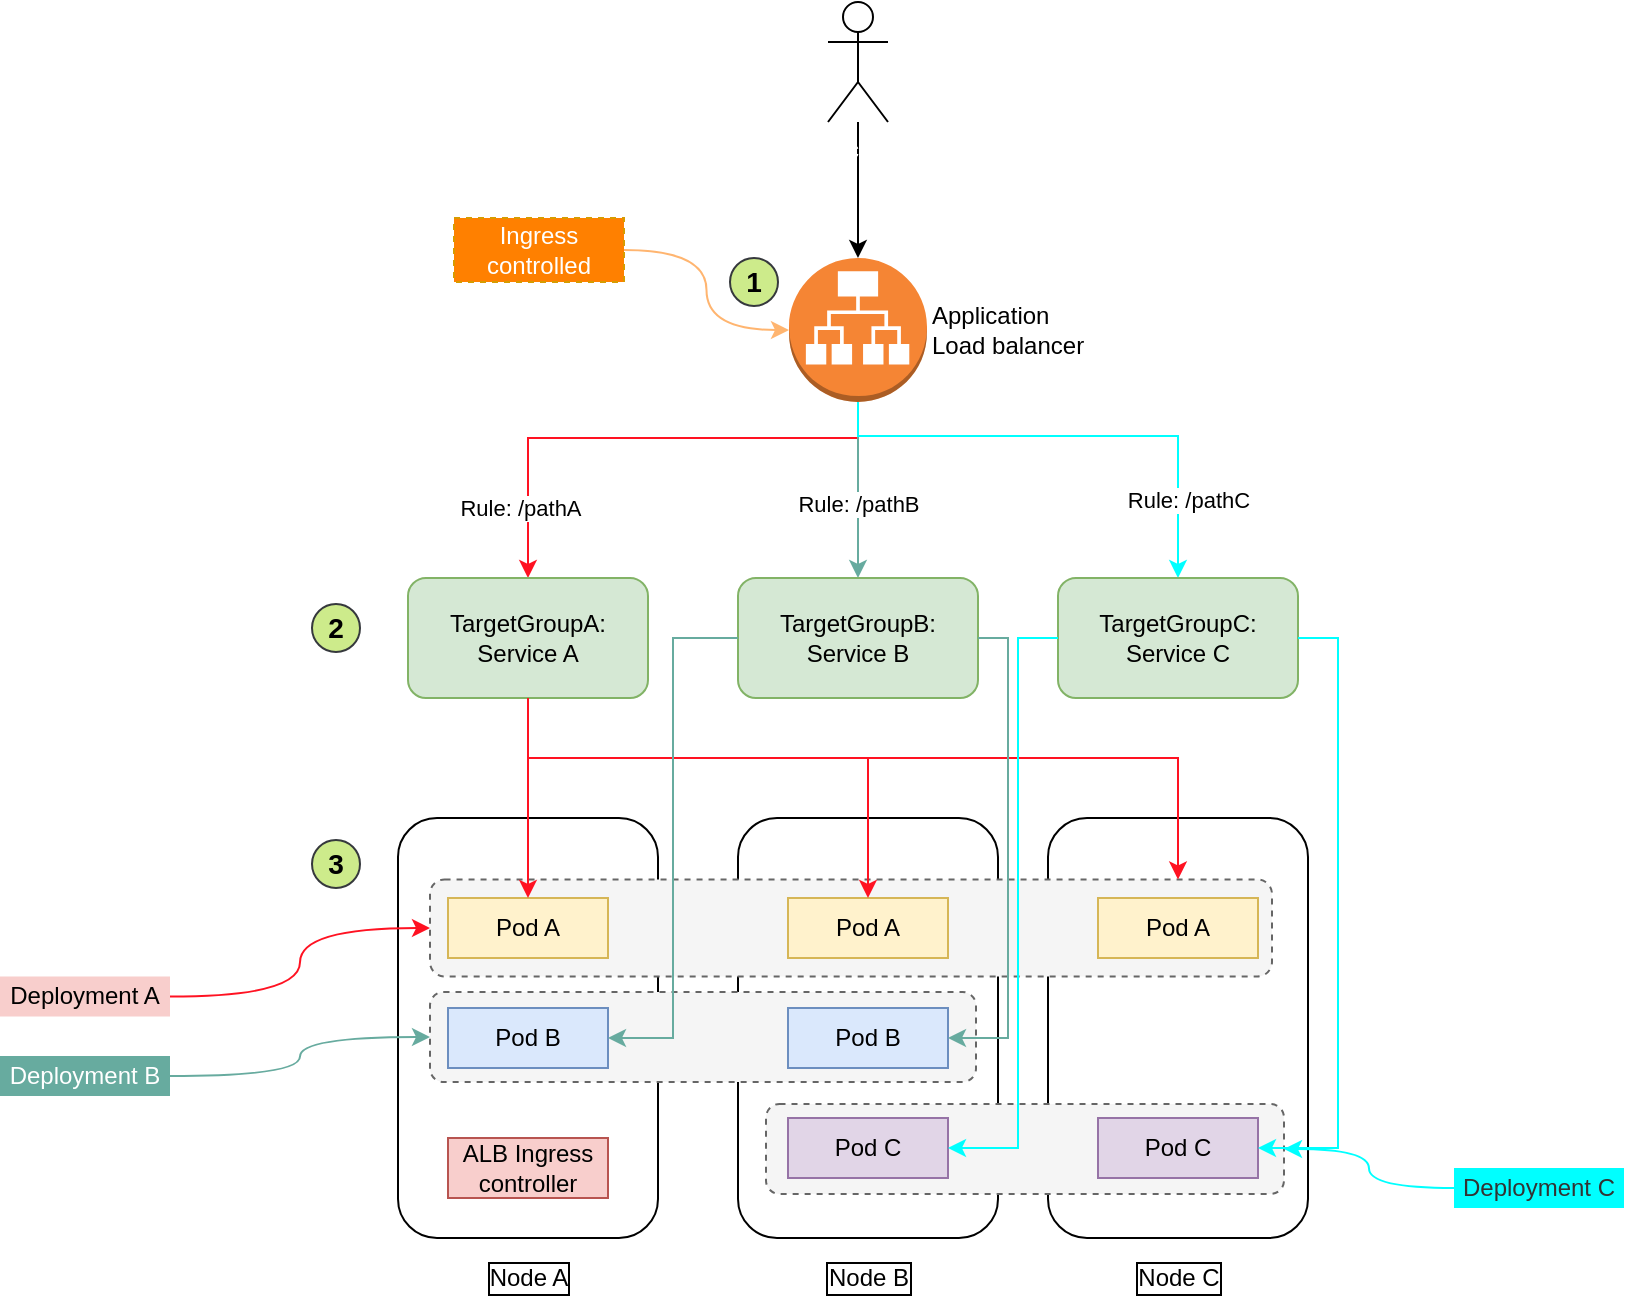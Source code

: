 <mxfile version="14.4.2" type="device" pages="3"><diagram id="_JLQmIF0zn1FD4_Eg43i" name="Highlevel"><mxGraphModel dx="1106" dy="980" grid="0" gridSize="10" guides="1" tooltips="1" connect="1" arrows="1" fold="1" page="0" pageScale="1" pageWidth="850" pageHeight="1100" math="0" shadow="0"><root><mxCell id="0"/><mxCell id="1" parent="0"/><mxCell id="okE6aK9uEaMR_tOinnAA-27" style="edgeStyle=orthogonalEdgeStyle;rounded=0;orthogonalLoop=1;jettySize=auto;html=1;entryX=0.5;entryY=0;entryDx=0;entryDy=0;strokeColor=#FF1222;" parent="1" source="okE6aK9uEaMR_tOinnAA-1" target="okE6aK9uEaMR_tOinnAA-3" edge="1"><mxGeometry relative="1" as="geometry"><Array as="points"><mxPoint x="460" y="250"/><mxPoint x="295" y="250"/></Array></mxGeometry></mxCell><mxCell id="okE6aK9uEaMR_tOinnAA-46" value="Rule: /pathA" style="edgeLabel;html=1;align=center;verticalAlign=middle;resizable=0;points=[];" parent="okE6aK9uEaMR_tOinnAA-27" vertex="1" connectable="0"><mxGeometry x="0.584" y="-2" relative="1" as="geometry"><mxPoint x="-2" y="17" as="offset"/></mxGeometry></mxCell><mxCell id="okE6aK9uEaMR_tOinnAA-28" style="edgeStyle=orthogonalEdgeStyle;rounded=0;orthogonalLoop=1;jettySize=auto;html=1;strokeColor=#67AB9F;" parent="1" source="okE6aK9uEaMR_tOinnAA-1" target="okE6aK9uEaMR_tOinnAA-4" edge="1"><mxGeometry relative="1" as="geometry"/></mxCell><mxCell id="okE6aK9uEaMR_tOinnAA-47" value="Rule: /pathB" style="edgeLabel;html=1;align=center;verticalAlign=middle;resizable=0;points=[];" parent="okE6aK9uEaMR_tOinnAA-28" vertex="1" connectable="0"><mxGeometry x="-0.182" y="2" relative="1" as="geometry"><mxPoint x="-2" y="15" as="offset"/></mxGeometry></mxCell><mxCell id="okE6aK9uEaMR_tOinnAA-29" style="edgeStyle=orthogonalEdgeStyle;rounded=0;orthogonalLoop=1;jettySize=auto;html=1;strokeColor=#00FFFF;" parent="1" source="okE6aK9uEaMR_tOinnAA-1" target="okE6aK9uEaMR_tOinnAA-5" edge="1"><mxGeometry relative="1" as="geometry"><Array as="points"><mxPoint x="460" y="249"/><mxPoint x="620" y="249"/></Array></mxGeometry></mxCell><mxCell id="okE6aK9uEaMR_tOinnAA-48" value="Rule: /pathC" style="edgeLabel;html=1;align=center;verticalAlign=middle;resizable=0;points=[];" parent="okE6aK9uEaMR_tOinnAA-29" vertex="1" connectable="0"><mxGeometry x="0.543" y="4" relative="1" as="geometry"><mxPoint x="1" y="17" as="offset"/></mxGeometry></mxCell><mxCell id="okE6aK9uEaMR_tOinnAA-1" value="Application &lt;br&gt;Load balancer" style="outlineConnect=0;dashed=0;verticalLabelPosition=middle;verticalAlign=middle;align=left;html=1;shape=mxgraph.aws3.application_load_balancer;fillColor=#F58534;gradientColor=none;labelPosition=right;" parent="1" vertex="1"><mxGeometry x="425.5" y="160" width="69" height="72" as="geometry"/></mxCell><mxCell id="okE6aK9uEaMR_tOinnAA-3" value="TargetGroupA: Service A" style="rounded=1;whiteSpace=wrap;html=1;fillColor=#d5e8d4;strokeColor=#82b366;" parent="1" vertex="1"><mxGeometry x="235" y="320" width="120" height="60" as="geometry"/></mxCell><mxCell id="okE6aK9uEaMR_tOinnAA-4" value="TargetGroupB: Service B" style="rounded=1;whiteSpace=wrap;html=1;fillColor=#d5e8d4;strokeColor=#82b366;" parent="1" vertex="1"><mxGeometry x="400" y="320" width="120" height="60" as="geometry"/></mxCell><mxCell id="okE6aK9uEaMR_tOinnAA-5" value="TargetGroupC: Service C" style="rounded=1;whiteSpace=wrap;html=1;fillColor=#d5e8d4;strokeColor=#82b366;" parent="1" vertex="1"><mxGeometry x="560" y="320" width="120" height="60" as="geometry"/></mxCell><mxCell id="okE6aK9uEaMR_tOinnAA-6" value="" style="rounded=1;whiteSpace=wrap;html=1;" parent="1" vertex="1"><mxGeometry x="230" y="440" width="130" height="210" as="geometry"/></mxCell><mxCell id="okE6aK9uEaMR_tOinnAA-9" value="ALB Ingress controller" style="rounded=0;whiteSpace=wrap;html=1;fillColor=#f8cecc;strokeColor=#b85450;" parent="1" vertex="1"><mxGeometry x="255" y="600" width="80" height="30" as="geometry"/></mxCell><mxCell id="okE6aK9uEaMR_tOinnAA-10" value="" style="rounded=1;whiteSpace=wrap;html=1;" parent="1" vertex="1"><mxGeometry x="400" y="440" width="130" height="210" as="geometry"/></mxCell><mxCell id="okE6aK9uEaMR_tOinnAA-14" value="" style="rounded=1;whiteSpace=wrap;html=1;" parent="1" vertex="1"><mxGeometry x="555" y="440" width="130" height="210" as="geometry"/></mxCell><mxCell id="okE6aK9uEaMR_tOinnAA-18" value="" style="rounded=1;whiteSpace=wrap;html=1;fillColor=#f5f5f5;strokeColor=#666666;fontColor=#333333;dashed=1;" parent="1" vertex="1"><mxGeometry x="246" y="470.75" width="421" height="48.5" as="geometry"/></mxCell><mxCell id="okE6aK9uEaMR_tOinnAA-7" value="Pod A" style="rounded=0;whiteSpace=wrap;html=1;fillColor=#fff2cc;strokeColor=#d6b656;" parent="1" vertex="1"><mxGeometry x="255" y="480" width="80" height="30" as="geometry"/></mxCell><mxCell id="okE6aK9uEaMR_tOinnAA-11" value="Pod A" style="rounded=0;whiteSpace=wrap;html=1;fillColor=#fff2cc;strokeColor=#d6b656;" parent="1" vertex="1"><mxGeometry x="425" y="480" width="80" height="30" as="geometry"/></mxCell><mxCell id="okE6aK9uEaMR_tOinnAA-15" value="Pod A" style="rounded=0;whiteSpace=wrap;html=1;fillColor=#fff2cc;strokeColor=#d6b656;" parent="1" vertex="1"><mxGeometry x="580" y="480" width="80" height="30" as="geometry"/></mxCell><mxCell id="okE6aK9uEaMR_tOinnAA-21" value="" style="rounded=1;whiteSpace=wrap;html=1;fillColor=#f5f5f5;strokeColor=#666666;fontColor=#333333;dashed=1;" parent="1" vertex="1"><mxGeometry x="246" y="527" width="273" height="45" as="geometry"/></mxCell><mxCell id="okE6aK9uEaMR_tOinnAA-8" value="Pod B" style="rounded=0;whiteSpace=wrap;html=1;fillColor=#dae8fc;strokeColor=#6c8ebf;" parent="1" vertex="1"><mxGeometry x="255" y="535" width="80" height="30" as="geometry"/></mxCell><mxCell id="okE6aK9uEaMR_tOinnAA-12" value="Pod B" style="rounded=0;whiteSpace=wrap;html=1;fillColor=#dae8fc;strokeColor=#6c8ebf;" parent="1" vertex="1"><mxGeometry x="425" y="535" width="80" height="30" as="geometry"/></mxCell><mxCell id="okE6aK9uEaMR_tOinnAA-22" value="" style="rounded=1;whiteSpace=wrap;html=1;fillColor=#f5f5f5;strokeColor=#666666;fontColor=#333333;dashed=1;" parent="1" vertex="1"><mxGeometry x="414" y="583" width="259" height="45" as="geometry"/></mxCell><mxCell id="okE6aK9uEaMR_tOinnAA-19" value="Pod C" style="rounded=0;whiteSpace=wrap;html=1;fillColor=#e1d5e7;strokeColor=#9673a6;" parent="1" vertex="1"><mxGeometry x="425" y="590" width="80" height="30" as="geometry"/></mxCell><mxCell id="okE6aK9uEaMR_tOinnAA-20" value="Pod C" style="rounded=0;whiteSpace=wrap;html=1;fillColor=#e1d5e7;strokeColor=#9673a6;" parent="1" vertex="1"><mxGeometry x="580" y="590" width="80" height="30" as="geometry"/></mxCell><mxCell id="okE6aK9uEaMR_tOinnAA-23" value="Node A" style="text;html=1;strokeColor=none;fillColor=none;align=center;verticalAlign=middle;whiteSpace=wrap;rounded=0;shadow=0;labelBorderColor=#000000;" parent="1" vertex="1"><mxGeometry x="267.5" y="660" width="55" height="20" as="geometry"/></mxCell><mxCell id="okE6aK9uEaMR_tOinnAA-25" value="Node B" style="text;html=1;strokeColor=none;fillColor=none;align=center;verticalAlign=middle;whiteSpace=wrap;rounded=0;shadow=0;labelBorderColor=#000000;" parent="1" vertex="1"><mxGeometry x="437.5" y="660" width="55" height="20" as="geometry"/></mxCell><mxCell id="okE6aK9uEaMR_tOinnAA-26" value="Node C" style="text;html=1;strokeColor=none;fillColor=none;align=center;verticalAlign=middle;whiteSpace=wrap;rounded=0;shadow=0;labelBorderColor=#000000;" parent="1" vertex="1"><mxGeometry x="592.5" y="660" width="55" height="20" as="geometry"/></mxCell><mxCell id="okE6aK9uEaMR_tOinnAA-30" style="edgeStyle=orthogonalEdgeStyle;rounded=0;orthogonalLoop=1;jettySize=auto;html=1;strokeColor=#FF1222;" parent="1" source="okE6aK9uEaMR_tOinnAA-3" target="okE6aK9uEaMR_tOinnAA-7" edge="1"><mxGeometry relative="1" as="geometry"/></mxCell><mxCell id="okE6aK9uEaMR_tOinnAA-31" style="edgeStyle=orthogonalEdgeStyle;rounded=0;orthogonalLoop=1;jettySize=auto;html=1;strokeColor=#FF1222;" parent="1" source="okE6aK9uEaMR_tOinnAA-3" target="okE6aK9uEaMR_tOinnAA-11" edge="1"><mxGeometry relative="1" as="geometry"><Array as="points"><mxPoint x="295" y="410"/><mxPoint x="465" y="410"/></Array></mxGeometry></mxCell><mxCell id="okE6aK9uEaMR_tOinnAA-32" style="edgeStyle=orthogonalEdgeStyle;rounded=0;orthogonalLoop=1;jettySize=auto;html=1;strokeColor=#FF1222;" parent="1" source="okE6aK9uEaMR_tOinnAA-3" target="okE6aK9uEaMR_tOinnAA-18" edge="1"><mxGeometry relative="1" as="geometry"><Array as="points"><mxPoint x="295" y="410"/><mxPoint x="620" y="410"/></Array></mxGeometry></mxCell><mxCell id="okE6aK9uEaMR_tOinnAA-34" style="edgeStyle=orthogonalEdgeStyle;rounded=0;orthogonalLoop=1;jettySize=auto;html=1;entryX=1;entryY=0.5;entryDx=0;entryDy=0;strokeColor=#67AB9F;" parent="1" source="okE6aK9uEaMR_tOinnAA-4" target="okE6aK9uEaMR_tOinnAA-8" edge="1"><mxGeometry relative="1" as="geometry"/></mxCell><mxCell id="okE6aK9uEaMR_tOinnAA-35" style="edgeStyle=orthogonalEdgeStyle;rounded=0;orthogonalLoop=1;jettySize=auto;html=1;strokeColor=#67AB9F;" parent="1" source="okE6aK9uEaMR_tOinnAA-4" edge="1"><mxGeometry relative="1" as="geometry"><mxPoint x="505" y="550" as="targetPoint"/><Array as="points"><mxPoint x="535" y="350"/><mxPoint x="535" y="550"/></Array></mxGeometry></mxCell><mxCell id="okE6aK9uEaMR_tOinnAA-36" style="edgeStyle=orthogonalEdgeStyle;rounded=0;orthogonalLoop=1;jettySize=auto;html=1;entryX=1;entryY=0.5;entryDx=0;entryDy=0;strokeColor=#00FFFF;" parent="1" source="okE6aK9uEaMR_tOinnAA-5" target="okE6aK9uEaMR_tOinnAA-19" edge="1"><mxGeometry relative="1" as="geometry"><Array as="points"><mxPoint x="540" y="350"/><mxPoint x="540" y="605"/></Array></mxGeometry></mxCell><mxCell id="okE6aK9uEaMR_tOinnAA-37" style="edgeStyle=orthogonalEdgeStyle;rounded=0;orthogonalLoop=1;jettySize=auto;html=1;strokeColor=#00FFFF;" parent="1" source="okE6aK9uEaMR_tOinnAA-5" edge="1"><mxGeometry relative="1" as="geometry"><mxPoint x="660" y="605" as="targetPoint"/><Array as="points"><mxPoint x="700" y="350"/><mxPoint x="700" y="605"/><mxPoint x="660" y="605"/></Array></mxGeometry></mxCell><mxCell id="okE6aK9uEaMR_tOinnAA-41" style="edgeStyle=orthogonalEdgeStyle;curved=1;orthogonalLoop=1;jettySize=auto;html=1;strokeColor=#FF1222;" parent="1" source="okE6aK9uEaMR_tOinnAA-38" target="okE6aK9uEaMR_tOinnAA-18" edge="1"><mxGeometry relative="1" as="geometry"/></mxCell><mxCell id="okE6aK9uEaMR_tOinnAA-38" value="Deployment A" style="text;html=1;fillColor=#f8cecc;align=center;verticalAlign=middle;whiteSpace=wrap;rounded=0;shadow=0;dashed=1;" parent="1" vertex="1"><mxGeometry x="31" y="519.25" width="85" height="20" as="geometry"/></mxCell><mxCell id="okE6aK9uEaMR_tOinnAA-43" style="edgeStyle=orthogonalEdgeStyle;curved=1;orthogonalLoop=1;jettySize=auto;html=1;strokeColor=#67AB9F;" parent="1" source="okE6aK9uEaMR_tOinnAA-42" target="okE6aK9uEaMR_tOinnAA-21" edge="1"><mxGeometry relative="1" as="geometry"/></mxCell><mxCell id="okE6aK9uEaMR_tOinnAA-42" value="Deployment B" style="text;html=1;align=center;verticalAlign=middle;whiteSpace=wrap;rounded=0;shadow=0;dashed=1;fillColor=#67AB9F;fontColor=#FFFFFF;" parent="1" vertex="1"><mxGeometry x="31" y="559" width="85" height="20" as="geometry"/></mxCell><mxCell id="okE6aK9uEaMR_tOinnAA-45" style="edgeStyle=orthogonalEdgeStyle;curved=1;orthogonalLoop=1;jettySize=auto;html=1;strokeColor=#00FFFF;" parent="1" source="okE6aK9uEaMR_tOinnAA-44" target="okE6aK9uEaMR_tOinnAA-22" edge="1"><mxGeometry relative="1" as="geometry"/></mxCell><mxCell id="okE6aK9uEaMR_tOinnAA-44" value="Deployment C" style="text;html=1;align=center;verticalAlign=middle;whiteSpace=wrap;rounded=0;shadow=0;dashed=1;fontColor=#333333;fillColor=#00FFFF;" parent="1" vertex="1"><mxGeometry x="758" y="615" width="85" height="20" as="geometry"/></mxCell><mxCell id="FXZuhW6RB357fawbf_2b-2" style="edgeStyle=orthogonalEdgeStyle;orthogonalLoop=1;jettySize=auto;html=1;curved=1;strokeColor=#FFB570;" edge="1" parent="1" source="FXZuhW6RB357fawbf_2b-1" target="okE6aK9uEaMR_tOinnAA-1"><mxGeometry relative="1" as="geometry"/></mxCell><mxCell id="FXZuhW6RB357fawbf_2b-1" value="Ingress controlled" style="text;html=1;align=center;verticalAlign=middle;whiteSpace=wrap;rounded=0;shadow=0;dashed=1;strokeColor=#d79b00;fontColor=#FFFFFF;fillColor=#FF8000;" vertex="1" parent="1"><mxGeometry x="258" y="140" width="85" height="32" as="geometry"/></mxCell><mxCell id="FXZuhW6RB357fawbf_2b-4" style="edgeStyle=orthogonalEdgeStyle;orthogonalLoop=1;jettySize=auto;html=1;fontColor=#FFFFFF;rounded=0;" edge="1" parent="1" source="FXZuhW6RB357fawbf_2b-3" target="okE6aK9uEaMR_tOinnAA-1"><mxGeometry relative="1" as="geometry"/></mxCell><mxCell id="FXZuhW6RB357fawbf_2b-3" value="Actor" style="shape=umlActor;verticalLabelPosition=bottom;verticalAlign=top;html=1;outlineConnect=0;fontColor=#FFFFFF;fillColor=none;" vertex="1" parent="1"><mxGeometry x="445" y="32" width="30" height="60" as="geometry"/></mxCell><mxCell id="FXZuhW6RB357fawbf_2b-5" value="&lt;font style=&quot;font-size: 14px;&quot;&gt;1&lt;/font&gt;" style="ellipse;whiteSpace=wrap;html=1;aspect=fixed;fillColor=#cdeb8b;strokeColor=#36393d;fontStyle=1;fontSize=14;" vertex="1" parent="1"><mxGeometry x="396" y="160" width="24" height="24" as="geometry"/></mxCell><mxCell id="FXZuhW6RB357fawbf_2b-7" value="&lt;font style=&quot;font-size: 14px&quot;&gt;2&lt;/font&gt;" style="ellipse;whiteSpace=wrap;html=1;aspect=fixed;fillColor=#cdeb8b;strokeColor=#36393d;fontStyle=1;fontSize=14;" vertex="1" parent="1"><mxGeometry x="187" y="333" width="24" height="24" as="geometry"/></mxCell><mxCell id="FXZuhW6RB357fawbf_2b-8" value="&lt;font style=&quot;font-size: 14px&quot;&gt;3&lt;/font&gt;" style="ellipse;whiteSpace=wrap;html=1;aspect=fixed;fillColor=#cdeb8b;strokeColor=#36393d;fontStyle=1;fontSize=14;" vertex="1" parent="1"><mxGeometry x="187" y="451" width="24" height="24" as="geometry"/></mxCell></root></mxGraphModel></diagram><diagram id="z3f-tclcwQoq4_mvVnuk" name="Concepts"><mxGraphModel dx="1106" dy="980" grid="0" gridSize="10" guides="1" tooltips="1" connect="1" arrows="1" fold="1" page="0" pageScale="1" pageWidth="850" pageHeight="1100" math="0" shadow="0"><root><mxCell id="UW2aYjJWCfPAFGy6Oqd3-0"/><mxCell id="UW2aYjJWCfPAFGy6Oqd3-1" parent="UW2aYjJWCfPAFGy6Oqd3-0"/><mxCell id="UW2aYjJWCfPAFGy6Oqd3-8" style="edgeStyle=orthogonalEdgeStyle;orthogonalLoop=1;jettySize=auto;html=1;entryX=0.425;entryY=0.017;entryDx=0;entryDy=0;entryPerimeter=0;fontColor=#000000;rounded=0;" parent="UW2aYjJWCfPAFGy6Oqd3-1" source="UW2aYjJWCfPAFGy6Oqd3-2" target="UW2aYjJWCfPAFGy6Oqd3-3" edge="1"><mxGeometry relative="1" as="geometry"><Array as="points"><mxPoint x="487" y="304"/><mxPoint x="312" y="304"/></Array></mxGeometry></mxCell><mxCell id="UW2aYjJWCfPAFGy6Oqd3-9" style="edgeStyle=orthogonalEdgeStyle;rounded=0;orthogonalLoop=1;jettySize=auto;html=1;strokeColor=#000000;fontColor=#000000;" parent="UW2aYjJWCfPAFGy6Oqd3-1" source="UW2aYjJWCfPAFGy6Oqd3-2" target="UW2aYjJWCfPAFGy6Oqd3-4" edge="1"><mxGeometry relative="1" as="geometry"/></mxCell><mxCell id="UW2aYjJWCfPAFGy6Oqd3-10" style="edgeStyle=orthogonalEdgeStyle;rounded=0;orthogonalLoop=1;jettySize=auto;html=1;strokeColor=#000000;fontColor=#000000;" parent="UW2aYjJWCfPAFGy6Oqd3-1" source="UW2aYjJWCfPAFGy6Oqd3-2" target="UW2aYjJWCfPAFGy6Oqd3-5" edge="1"><mxGeometry relative="1" as="geometry"><Array as="points"><mxPoint x="487" y="303"/><mxPoint x="661" y="303"/></Array></mxGeometry></mxCell><mxCell id="UW2aYjJWCfPAFGy6Oqd3-2" value="ALB Ingress" style="rounded=0;whiteSpace=wrap;html=1;shadow=0;strokeColor=#666666;fillColor=#f5f5f5;fontColor=#333333;" parent="UW2aYjJWCfPAFGy6Oqd3-1" vertex="1"><mxGeometry x="427" y="225" width="120" height="60" as="geometry"/></mxCell><mxCell id="UW2aYjJWCfPAFGy6Oqd3-3" value="Ingress Controller" style="rounded=0;whiteSpace=wrap;html=1;shadow=0;strokeColor=#d6b656;fillColor=#fff2cc;" parent="UW2aYjJWCfPAFGy6Oqd3-1" vertex="1"><mxGeometry x="261" y="341" width="120" height="60" as="geometry"/></mxCell><mxCell id="UW2aYjJWCfPAFGy6Oqd3-4" value="Ingress resource" style="rounded=0;whiteSpace=wrap;html=1;shadow=0;strokeColor=#b85450;fillColor=#f8cecc;" parent="UW2aYjJWCfPAFGy6Oqd3-1" vertex="1"><mxGeometry x="427" y="341" width="120" height="60" as="geometry"/></mxCell><mxCell id="UW2aYjJWCfPAFGy6Oqd3-11" style="edgeStyle=orthogonalEdgeStyle;rounded=0;orthogonalLoop=1;jettySize=auto;html=1;strokeColor=#000000;fontColor=#000000;" parent="UW2aYjJWCfPAFGy6Oqd3-1" source="UW2aYjJWCfPAFGy6Oqd3-5" target="UW2aYjJWCfPAFGy6Oqd3-6" edge="1"><mxGeometry relative="1" as="geometry"/></mxCell><mxCell id="UW2aYjJWCfPAFGy6Oqd3-5" value="Ingress rules" style="rounded=0;whiteSpace=wrap;html=1;shadow=0;strokeColor=#6c8ebf;fillColor=#dae8fc;" parent="UW2aYjJWCfPAFGy6Oqd3-1" vertex="1"><mxGeometry x="601" y="341" width="120" height="60" as="geometry"/></mxCell><mxCell id="UW2aYjJWCfPAFGy6Oqd3-6" value="Default backend" style="rounded=0;whiteSpace=wrap;html=1;shadow=0;strokeColor=#6c8ebf;fillColor=#dae8fc;" parent="UW2aYjJWCfPAFGy6Oqd3-1" vertex="1"><mxGeometry x="601" y="454" width="120" height="60" as="geometry"/></mxCell></root></mxGraphModel></diagram><diagram id="c15bPGmSx5PtlttEyfNj" name="Petclinic-Arc"><mxGraphModel dx="885" dy="784" grid="0" gridSize="10" guides="1" tooltips="1" connect="1" arrows="1" fold="1" page="0" pageScale="1" pageWidth="850" pageHeight="1100" math="0" shadow="0"><root><mxCell id="o6WsQs2uEznGJNlRMoit-0"/><mxCell id="o6WsQs2uEznGJNlRMoit-1" parent="o6WsQs2uEznGJNlRMoit-0"/><mxCell id="mxxEX2fClkftiTNnKexy-78" value="AWS Cloud" style="points=[[0,0],[0.25,0],[0.5,0],[0.75,0],[1,0],[1,0.25],[1,0.5],[1,0.75],[1,1],[0.75,1],[0.5,1],[0.25,1],[0,1],[0,0.75],[0,0.5],[0,0.25]];outlineConnect=0;gradientColor=none;html=1;whiteSpace=wrap;fontSize=12;fontStyle=0;shape=mxgraph.aws4.group;grIcon=mxgraph.aws4.group_aws_cloud_alt;strokeColor=#232F3E;fillColor=none;verticalAlign=top;align=left;spacingLeft=30;fontColor=#232F3E;dashed=0;" vertex="1" parent="o6WsQs2uEznGJNlRMoit-1"><mxGeometry x="159" y="95" width="733" height="639" as="geometry"/></mxCell><mxCell id="mxxEX2fClkftiTNnKexy-79" value="" style="fillColor=#f9f7ed;strokeColor=#36393d;dashed=1;verticalAlign=top;fontStyle=0;" vertex="1" parent="o6WsQs2uEznGJNlRMoit-1"><mxGeometry x="178" y="422" width="684" height="303" as="geometry"/></mxCell><mxCell id="mxxEX2fClkftiTNnKexy-63" value="" style="rounded=1;whiteSpace=wrap;html=1;" vertex="1" parent="o6WsQs2uEznGJNlRMoit-1"><mxGeometry x="746" y="452" width="95" height="154" as="geometry"/></mxCell><mxCell id="mxxEX2fClkftiTNnKexy-0" style="edgeStyle=orthogonalEdgeStyle;rounded=0;orthogonalLoop=1;jettySize=auto;html=1;entryX=0.5;entryY=0;entryDx=0;entryDy=0;strokeColor=#FF1222;" edge="1" parent="o6WsQs2uEznGJNlRMoit-1" source="mxxEX2fClkftiTNnKexy-6" target="mxxEX2fClkftiTNnKexy-7"><mxGeometry relative="1" as="geometry"><Array as="points"><mxPoint x="531" y="250"/><mxPoint x="295" y="250"/></Array></mxGeometry></mxCell><mxCell id="mxxEX2fClkftiTNnKexy-1" value="Rule: /owners" style="edgeLabel;html=1;align=center;verticalAlign=middle;resizable=0;points=[];" vertex="1" connectable="0" parent="mxxEX2fClkftiTNnKexy-0"><mxGeometry x="0.584" y="-2" relative="1" as="geometry"><mxPoint x="-1" y="37.52" as="offset"/></mxGeometry></mxCell><mxCell id="mxxEX2fClkftiTNnKexy-2" style="edgeStyle=orthogonalEdgeStyle;rounded=0;orthogonalLoop=1;jettySize=auto;html=1;strokeColor=#67AB9F;" edge="1" parent="o6WsQs2uEznGJNlRMoit-1" source="mxxEX2fClkftiTNnKexy-6" target="mxxEX2fClkftiTNnKexy-8"><mxGeometry relative="1" as="geometry"><Array as="points"><mxPoint x="531" y="250"/><mxPoint x="460" y="250"/></Array></mxGeometry></mxCell><mxCell id="mxxEX2fClkftiTNnKexy-3" value="Rule: /vets" style="edgeLabel;html=1;align=center;verticalAlign=middle;resizable=0;points=[];" vertex="1" connectable="0" parent="mxxEX2fClkftiTNnKexy-2"><mxGeometry x="-0.182" y="2" relative="1" as="geometry"><mxPoint x="-28.72" y="35" as="offset"/></mxGeometry></mxCell><mxCell id="mxxEX2fClkftiTNnKexy-4" style="edgeStyle=orthogonalEdgeStyle;rounded=0;orthogonalLoop=1;jettySize=auto;html=1;strokeColor=#00FFFF;" edge="1" parent="o6WsQs2uEznGJNlRMoit-1" source="mxxEX2fClkftiTNnKexy-6" target="mxxEX2fClkftiTNnKexy-9"><mxGeometry relative="1" as="geometry"><Array as="points"><mxPoint x="531" y="249"/><mxPoint x="620" y="249"/></Array></mxGeometry></mxCell><mxCell id="mxxEX2fClkftiTNnKexy-5" value="Rule: /visits" style="edgeLabel;html=1;align=center;verticalAlign=middle;resizable=0;points=[];" vertex="1" connectable="0" parent="mxxEX2fClkftiTNnKexy-4"><mxGeometry x="0.543" y="4" relative="1" as="geometry"><mxPoint x="-1.04" y="10.72" as="offset"/></mxGeometry></mxCell><mxCell id="mxxEX2fClkftiTNnKexy-69" style="edgeStyle=orthogonalEdgeStyle;rounded=0;orthogonalLoop=1;jettySize=auto;html=1;entryX=0.5;entryY=0;entryDx=0;entryDy=0;strokeColor=#000000;fontSize=11;fontColor=#FFFFFF;" edge="1" parent="o6WsQs2uEznGJNlRMoit-1" source="mxxEX2fClkftiTNnKexy-6" target="mxxEX2fClkftiTNnKexy-62"><mxGeometry relative="1" as="geometry"><Array as="points"><mxPoint x="531" y="250"/><mxPoint x="788" y="250"/></Array></mxGeometry></mxCell><mxCell id="mxxEX2fClkftiTNnKexy-70" value="&lt;span style=&quot;color: rgb(0 , 0 , 0)&quot;&gt;Rule: /*&lt;/span&gt;" style="edgeLabel;html=1;align=center;verticalAlign=middle;resizable=0;points=[];fontSize=11;fontColor=#FFFFFF;" vertex="1" connectable="0" parent="mxxEX2fClkftiTNnKexy-69"><mxGeometry x="0.809" y="-1" relative="1" as="geometry"><mxPoint x="0.98" y="5.12" as="offset"/></mxGeometry></mxCell><mxCell id="mxxEX2fClkftiTNnKexy-6" value="Application &lt;br&gt;Load balancer" style="outlineConnect=0;dashed=0;verticalLabelPosition=middle;verticalAlign=middle;align=left;html=1;shape=mxgraph.aws3.application_load_balancer;fillColor=#F58534;gradientColor=none;labelPosition=right;" vertex="1" parent="o6WsQs2uEznGJNlRMoit-1"><mxGeometry x="496" y="160" width="69" height="72" as="geometry"/></mxCell><mxCell id="mxxEX2fClkftiTNnKexy-7" value="TargetGroupA:&lt;br&gt;petclinic-customer-service" style="rounded=1;whiteSpace=wrap;html=1;fillColor=#d5e8d4;strokeColor=#82b366;" vertex="1" parent="o6WsQs2uEznGJNlRMoit-1"><mxGeometry x="235" y="320" width="120" height="60" as="geometry"/></mxCell><mxCell id="mxxEX2fClkftiTNnKexy-8" value="TargetGroupB:&lt;br&gt;petclinic-vets-service" style="rounded=1;whiteSpace=wrap;html=1;fillColor=#d5e8d4;strokeColor=#82b366;" vertex="1" parent="o6WsQs2uEznGJNlRMoit-1"><mxGeometry x="400" y="320" width="120" height="60" as="geometry"/></mxCell><mxCell id="mxxEX2fClkftiTNnKexy-9" value="TargetGroupC:&lt;br&gt;petclinic-visits-service" style="rounded=1;whiteSpace=wrap;html=1;fillColor=#d5e8d4;strokeColor=#82b366;" vertex="1" parent="o6WsQs2uEznGJNlRMoit-1"><mxGeometry x="560" y="320" width="120" height="60" as="geometry"/></mxCell><mxCell id="mxxEX2fClkftiTNnKexy-10" value="" style="rounded=1;whiteSpace=wrap;html=1;" vertex="1" parent="o6WsQs2uEznGJNlRMoit-1"><mxGeometry x="247" y="440" width="100" height="175" as="geometry"/></mxCell><mxCell id="mxxEX2fClkftiTNnKexy-11" value="ALB Ingress controller" style="rounded=0;whiteSpace=wrap;html=1;fillColor=#f8cecc;strokeColor=#b85450;" vertex="1" parent="o6WsQs2uEznGJNlRMoit-1"><mxGeometry x="753.5" y="552" width="80" height="30" as="geometry"/></mxCell><mxCell id="mxxEX2fClkftiTNnKexy-12" value="" style="rounded=1;whiteSpace=wrap;html=1;" vertex="1" parent="o6WsQs2uEznGJNlRMoit-1"><mxGeometry x="421" y="440" width="92" height="241" as="geometry"/></mxCell><mxCell id="mxxEX2fClkftiTNnKexy-13" value="" style="rounded=1;whiteSpace=wrap;html=1;" vertex="1" parent="o6WsQs2uEznGJNlRMoit-1"><mxGeometry x="576" y="440" width="94" height="272" as="geometry"/></mxCell><mxCell id="mxxEX2fClkftiTNnKexy-27" style="edgeStyle=orthogonalEdgeStyle;rounded=0;orthogonalLoop=1;jettySize=auto;html=1;strokeColor=#FF1222;entryX=0.5;entryY=0;entryDx=0;entryDy=0;entryPerimeter=0;" edge="1" parent="o6WsQs2uEznGJNlRMoit-1" source="mxxEX2fClkftiTNnKexy-7" target="mxxEX2fClkftiTNnKexy-50"><mxGeometry relative="1" as="geometry"><mxPoint x="295" y="480" as="targetPoint"/></mxGeometry></mxCell><mxCell id="mxxEX2fClkftiTNnKexy-28" style="edgeStyle=orthogonalEdgeStyle;rounded=0;orthogonalLoop=1;jettySize=auto;html=1;strokeColor=#FF1222;entryX=0.5;entryY=0;entryDx=0;entryDy=0;entryPerimeter=0;" edge="1" parent="o6WsQs2uEznGJNlRMoit-1" source="mxxEX2fClkftiTNnKexy-7" target="mxxEX2fClkftiTNnKexy-51"><mxGeometry relative="1" as="geometry"><Array as="points"><mxPoint x="295" y="410"/><mxPoint x="465" y="410"/></Array><mxPoint x="465" y="469" as="targetPoint"/></mxGeometry></mxCell><mxCell id="mxxEX2fClkftiTNnKexy-29" style="edgeStyle=orthogonalEdgeStyle;rounded=0;orthogonalLoop=1;jettySize=auto;html=1;strokeColor=#FF1222;" edge="1" parent="o6WsQs2uEznGJNlRMoit-1" source="mxxEX2fClkftiTNnKexy-7"><mxGeometry relative="1" as="geometry"><Array as="points"><mxPoint x="295" y="410"/><mxPoint x="620" y="410"/></Array><mxPoint x="620" y="458" as="targetPoint"/></mxGeometry></mxCell><mxCell id="mxxEX2fClkftiTNnKexy-30" style="edgeStyle=orthogonalEdgeStyle;rounded=0;orthogonalLoop=1;jettySize=auto;html=1;strokeColor=#67AB9F;" edge="1" parent="o6WsQs2uEznGJNlRMoit-1" source="mxxEX2fClkftiTNnKexy-8"><mxGeometry relative="1" as="geometry"><mxPoint x="314" y="560" as="targetPoint"/><Array as="points"><mxPoint x="460" y="403"/><mxPoint x="335" y="403"/><mxPoint x="335" y="560"/></Array></mxGeometry></mxCell><mxCell id="mxxEX2fClkftiTNnKexy-31" style="edgeStyle=orthogonalEdgeStyle;rounded=0;orthogonalLoop=1;jettySize=auto;html=1;strokeColor=#67AB9F;" edge="1" parent="o6WsQs2uEznGJNlRMoit-1" source="mxxEX2fClkftiTNnKexy-8" target="mxxEX2fClkftiTNnKexy-54"><mxGeometry relative="1" as="geometry"><mxPoint x="505" y="550" as="targetPoint"/><Array as="points"><mxPoint x="460" y="402"/><mxPoint x="535" y="402"/><mxPoint x="535" y="550"/></Array></mxGeometry></mxCell><mxCell id="mxxEX2fClkftiTNnKexy-32" style="edgeStyle=orthogonalEdgeStyle;rounded=0;orthogonalLoop=1;jettySize=auto;html=1;strokeColor=#00FFFF;" edge="1" parent="o6WsQs2uEznGJNlRMoit-1" target="mxxEX2fClkftiTNnKexy-55"><mxGeometry relative="1" as="geometry"><Array as="points"><mxPoint x="560" y="398"/><mxPoint x="541" y="398"/><mxPoint x="541" y="630"/></Array><mxPoint x="620" y="398" as="sourcePoint"/><mxPoint x="493" y="630" as="targetPoint"/></mxGeometry></mxCell><mxCell id="mxxEX2fClkftiTNnKexy-33" style="edgeStyle=orthogonalEdgeStyle;rounded=0;orthogonalLoop=1;jettySize=auto;html=1;strokeColor=#00FFFF;" edge="1" parent="o6WsQs2uEznGJNlRMoit-1"><mxGeometry relative="1" as="geometry"><mxPoint x="645" y="568.04" as="targetPoint"/><Array as="points"><mxPoint x="620" y="397"/><mxPoint x="697" y="397"/><mxPoint x="697" y="567"/><mxPoint x="648" y="567"/><mxPoint x="648" y="568"/></Array><mxPoint x="620.04" y="381" as="sourcePoint"/></mxGeometry></mxCell><mxCell id="mxxEX2fClkftiTNnKexy-48" value="&lt;font style=&quot;font-size: 12px&quot; color=&quot;#000000&quot;&gt;Ingress &lt;br&gt;controlled&lt;/font&gt;" style="html=1;dashed=0;whitespace=wrap;fillColor=#2875E2;strokeColor=#ffffff;points=[[0.005,0.63,0],[0.1,0.2,0],[0.9,0.2,0],[0.5,0,0],[0.995,0.63,0],[0.72,0.99,0],[0.5,1,0],[0.28,0.99,0]];shape=mxgraph.kubernetes.icon;prIcon=ing;fontSize=14;fontColor=#FFFFFF;labelPosition=center;verticalLabelPosition=top;align=center;verticalAlign=bottom;" vertex="1" parent="o6WsQs2uEznGJNlRMoit-1"><mxGeometry x="540" y="135" width="50" height="48" as="geometry"/></mxCell><mxCell id="mxxEX2fClkftiTNnKexy-49" value="&lt;font color=&quot;#000000&quot; style=&quot;font-size: 12px&quot;&gt;Node&lt;/font&gt;" style="html=1;dashed=0;whitespace=wrap;fillColor=#2875E2;strokeColor=#ffffff;points=[[0.005,0.63,0],[0.1,0.2,0],[0.9,0.2,0],[0.5,0,0],[0.995,0.63,0],[0.72,0.99,0],[0.5,1,0],[0.28,0.99,0]];shape=mxgraph.kubernetes.icon;prIcon=node;fontSize=14;fontColor=#FFFFFF;labelPosition=left;verticalLabelPosition=middle;align=right;verticalAlign=middle;" vertex="1" parent="o6WsQs2uEznGJNlRMoit-1"><mxGeometry x="230" y="585" width="40" height="35" as="geometry"/></mxCell><mxCell id="mxxEX2fClkftiTNnKexy-50" value="&lt;font color=&quot;#000000&quot; style=&quot;font-size: 11px&quot;&gt;Customer&lt;/font&gt;" style="html=1;dashed=0;whitespace=wrap;fillColor=#2875E2;strokeColor=#ffffff;points=[[0.005,0.63,0],[0.1,0.2,0],[0.9,0.2,0],[0.5,0,0],[0.995,0.63,0],[0.72,0.99,0],[0.5,1,0],[0.28,0.99,0]];shape=mxgraph.kubernetes.icon;prIcon=pod;fontSize=11;fontColor=#FFFFFF;labelPosition=center;verticalLabelPosition=bottom;align=center;verticalAlign=top;" vertex="1" parent="o6WsQs2uEznGJNlRMoit-1"><mxGeometry x="270" y="455" width="50" height="48" as="geometry"/></mxCell><mxCell id="mxxEX2fClkftiTNnKexy-51" value="&lt;font color=&quot;#000000&quot; style=&quot;font-size: 11px&quot;&gt;Customer&lt;/font&gt;" style="html=1;dashed=0;whitespace=wrap;fillColor=#2875E2;strokeColor=#ffffff;points=[[0.005,0.63,0],[0.1,0.2,0],[0.9,0.2,0],[0.5,0,0],[0.995,0.63,0],[0.72,0.99,0],[0.5,1,0],[0.28,0.99,0]];shape=mxgraph.kubernetes.icon;prIcon=pod;fontSize=11;fontColor=#FFFFFF;labelPosition=center;verticalLabelPosition=bottom;align=center;verticalAlign=top;" vertex="1" parent="o6WsQs2uEznGJNlRMoit-1"><mxGeometry x="440" y="455" width="50" height="48" as="geometry"/></mxCell><mxCell id="mxxEX2fClkftiTNnKexy-52" value="&lt;font color=&quot;#000000&quot; style=&quot;font-size: 11px&quot;&gt;Customer&lt;/font&gt;" style="html=1;dashed=0;whitespace=wrap;fillColor=#2875E2;strokeColor=#ffffff;points=[[0.005,0.63,0],[0.1,0.2,0],[0.9,0.2,0],[0.5,0,0],[0.995,0.63,0],[0.72,0.99,0],[0.5,1,0],[0.28,0.99,0]];shape=mxgraph.kubernetes.icon;prIcon=pod;fontSize=11;fontColor=#FFFFFF;labelPosition=center;verticalLabelPosition=bottom;align=center;verticalAlign=top;" vertex="1" parent="o6WsQs2uEznGJNlRMoit-1"><mxGeometry x="595" y="458" width="50" height="48" as="geometry"/></mxCell><mxCell id="mxxEX2fClkftiTNnKexy-53" value="&lt;font color=&quot;#000000&quot; style=&quot;font-size: 11px&quot;&gt;Vets&lt;/font&gt;" style="html=1;dashed=0;whitespace=wrap;fillColor=#2875E2;strokeColor=#ffffff;points=[[0.005,0.63,0],[0.1,0.2,0],[0.9,0.2,0],[0.5,0,0],[0.995,0.63,0],[0.72,0.99,0],[0.5,1,0],[0.28,0.99,0]];shape=mxgraph.kubernetes.icon;prIcon=pod;fontSize=11;fontColor=#FFFFFF;labelPosition=center;verticalLabelPosition=bottom;align=center;verticalAlign=top;" vertex="1" parent="o6WsQs2uEznGJNlRMoit-1"><mxGeometry x="267" y="531" width="50" height="48" as="geometry"/></mxCell><mxCell id="mxxEX2fClkftiTNnKexy-54" value="&lt;font color=&quot;#000000&quot; style=&quot;font-size: 11px&quot;&gt;Vets&lt;/font&gt;" style="html=1;dashed=0;whitespace=wrap;fillColor=#2875E2;strokeColor=#ffffff;points=[[0.005,0.63,0],[0.1,0.2,0],[0.9,0.2,0],[0.5,0,0],[0.995,0.63,0],[0.72,0.99,0],[0.5,1,0],[0.28,0.99,0]];shape=mxgraph.kubernetes.icon;prIcon=pod;fontSize=11;fontColor=#FFFFFF;labelPosition=center;verticalLabelPosition=bottom;align=center;verticalAlign=top;" vertex="1" parent="o6WsQs2uEznGJNlRMoit-1"><mxGeometry x="440" y="528" width="50" height="48" as="geometry"/></mxCell><mxCell id="mxxEX2fClkftiTNnKexy-55" value="&lt;font color=&quot;#000000&quot; style=&quot;font-size: 11px&quot;&gt;Visits&lt;/font&gt;" style="html=1;dashed=0;whitespace=wrap;fillColor=#2875E2;strokeColor=#ffffff;points=[[0.005,0.63,0],[0.1,0.2,0],[0.9,0.2,0],[0.5,0,0],[0.995,0.63,0],[0.72,0.99,0],[0.5,1,0],[0.28,0.99,0]];shape=mxgraph.kubernetes.icon;prIcon=pod;fontSize=11;fontColor=#FFFFFF;labelPosition=center;verticalLabelPosition=bottom;align=center;verticalAlign=top;" vertex="1" parent="o6WsQs2uEznGJNlRMoit-1"><mxGeometry x="438" y="602" width="50" height="48" as="geometry"/></mxCell><mxCell id="mxxEX2fClkftiTNnKexy-60" value="&lt;font color=&quot;#000000&quot; style=&quot;font-size: 11px&quot;&gt;Visits&lt;/font&gt;" style="html=1;dashed=0;whitespace=wrap;fillColor=#2875E2;strokeColor=#ffffff;points=[[0.005,0.63,0],[0.1,0.2,0],[0.9,0.2,0],[0.5,0,0],[0.995,0.63,0],[0.72,0.99,0],[0.5,1,0],[0.28,0.99,0]];shape=mxgraph.kubernetes.icon;prIcon=pod;fontSize=11;fontColor=#FFFFFF;labelPosition=center;verticalLabelPosition=bottom;align=center;verticalAlign=top;" vertex="1" parent="o6WsQs2uEznGJNlRMoit-1"><mxGeometry x="595" y="543" width="50" height="48" as="geometry"/></mxCell><mxCell id="mxxEX2fClkftiTNnKexy-61" value="&lt;font color=&quot;#000000&quot; style=&quot;font-size: 11px&quot;&gt;UI&lt;/font&gt;" style="html=1;dashed=0;whitespace=wrap;fillColor=#2875E2;strokeColor=#ffffff;points=[[0.005,0.63,0],[0.1,0.2,0],[0.9,0.2,0],[0.5,0,0],[0.995,0.63,0],[0.72,0.99,0],[0.5,1,0],[0.28,0.99,0]];shape=mxgraph.kubernetes.icon;prIcon=pod;fontSize=11;fontColor=#FFFFFF;labelPosition=center;verticalLabelPosition=bottom;align=center;verticalAlign=top;" vertex="1" parent="o6WsQs2uEznGJNlRMoit-1"><mxGeometry x="596.5" y="633" width="50" height="48" as="geometry"/></mxCell><mxCell id="mxxEX2fClkftiTNnKexy-67" style="edgeStyle=orthogonalEdgeStyle;rounded=0;orthogonalLoop=1;jettySize=auto;html=1;entryX=0.995;entryY=0.63;entryDx=0;entryDy=0;entryPerimeter=0;strokeColor=#000000;fontSize=11;fontColor=#FFFFFF;" edge="1" parent="o6WsQs2uEznGJNlRMoit-1" source="mxxEX2fClkftiTNnKexy-62" target="mxxEX2fClkftiTNnKexy-61"><mxGeometry relative="1" as="geometry"><Array as="points"><mxPoint x="788" y="402"/><mxPoint x="706" y="402"/><mxPoint x="706" y="663"/></Array></mxGeometry></mxCell><mxCell id="mxxEX2fClkftiTNnKexy-68" style="edgeStyle=orthogonalEdgeStyle;rounded=0;orthogonalLoop=1;jettySize=auto;html=1;entryX=0.5;entryY=0;entryDx=0;entryDy=0;entryPerimeter=0;strokeColor=#000000;fontSize=11;fontColor=#FFFFFF;" edge="1" parent="o6WsQs2uEznGJNlRMoit-1" source="mxxEX2fClkftiTNnKexy-62" target="mxxEX2fClkftiTNnKexy-65"><mxGeometry relative="1" as="geometry"/></mxCell><mxCell id="mxxEX2fClkftiTNnKexy-62" value="TargetGroupC:&lt;br&gt;petclinic-ui-service" style="rounded=1;whiteSpace=wrap;html=1;fillColor=#d5e8d4;strokeColor=#82b366;" vertex="1" parent="o6WsQs2uEznGJNlRMoit-1"><mxGeometry x="728" y="318" width="120" height="60" as="geometry"/></mxCell><mxCell id="mxxEX2fClkftiTNnKexy-65" value="&lt;font color=&quot;#000000&quot; style=&quot;font-size: 11px&quot;&gt;UI&lt;/font&gt;" style="html=1;dashed=0;whitespace=wrap;fillColor=#2875E2;strokeColor=#ffffff;points=[[0.005,0.63,0],[0.1,0.2,0],[0.9,0.2,0],[0.5,0,0],[0.995,0.63,0],[0.72,0.99,0],[0.5,1,0],[0.28,0.99,0]];shape=mxgraph.kubernetes.icon;prIcon=pod;fontSize=11;fontColor=#FFFFFF;labelPosition=center;verticalLabelPosition=bottom;align=center;verticalAlign=top;" vertex="1" parent="o6WsQs2uEznGJNlRMoit-1"><mxGeometry x="763" y="473" width="50" height="48" as="geometry"/></mxCell><mxCell id="mxxEX2fClkftiTNnKexy-71" value="&lt;font color=&quot;#000000&quot; style=&quot;font-size: 12px&quot;&gt;Node&lt;/font&gt;" style="html=1;dashed=0;whitespace=wrap;fillColor=#2875E2;strokeColor=#ffffff;points=[[0.005,0.63,0],[0.1,0.2,0],[0.9,0.2,0],[0.5,0,0],[0.995,0.63,0],[0.72,0.99,0],[0.5,1,0],[0.28,0.99,0]];shape=mxgraph.kubernetes.icon;prIcon=node;fontSize=14;fontColor=#FFFFFF;labelPosition=left;verticalLabelPosition=middle;align=right;verticalAlign=middle;" vertex="1" parent="o6WsQs2uEznGJNlRMoit-1"><mxGeometry x="400" y="653" width="40" height="35" as="geometry"/></mxCell><mxCell id="mxxEX2fClkftiTNnKexy-72" value="&lt;font color=&quot;#000000&quot; style=&quot;font-size: 12px&quot;&gt;Node&lt;/font&gt;" style="html=1;dashed=0;whitespace=wrap;fillColor=#2875E2;strokeColor=#ffffff;points=[[0.005,0.63,0],[0.1,0.2,0],[0.9,0.2,0],[0.5,0,0],[0.995,0.63,0],[0.72,0.99,0],[0.5,1,0],[0.28,0.99,0]];shape=mxgraph.kubernetes.icon;prIcon=node;fontSize=14;fontColor=#FFFFFF;labelPosition=left;verticalLabelPosition=middle;align=right;verticalAlign=middle;" vertex="1" parent="o6WsQs2uEznGJNlRMoit-1"><mxGeometry x="555" y="688" width="40" height="35" as="geometry"/></mxCell><mxCell id="mxxEX2fClkftiTNnKexy-73" value="&lt;font color=&quot;#000000&quot; style=&quot;font-size: 12px&quot;&gt;Node&lt;/font&gt;" style="html=1;dashed=0;whitespace=wrap;fillColor=#2875E2;strokeColor=#ffffff;points=[[0.005,0.63,0],[0.1,0.2,0],[0.9,0.2,0],[0.5,0,0],[0.995,0.63,0],[0.72,0.99,0],[0.5,1,0],[0.28,0.99,0]];shape=mxgraph.kubernetes.icon;prIcon=node;fontSize=14;fontColor=#FFFFFF;labelPosition=center;verticalLabelPosition=bottom;align=center;verticalAlign=top;" vertex="1" parent="o6WsQs2uEznGJNlRMoit-1"><mxGeometry x="728" y="588" width="40" height="35" as="geometry"/></mxCell><mxCell id="mxxEX2fClkftiTNnKexy-47" value="" style="points=[[0,0,0],[0.25,0,0],[0.5,0,0],[0.75,0,0],[1,0,0],[0,1,0],[0.25,1,0],[0.5,1,0],[0.75,1,0],[1,1,0],[0,0.25,0],[0,0.5,0],[0,0.75,0],[1,0.25,0],[1,0.5,0],[1,0.75,0]];outlineConnect=0;fontColor=#232F3E;gradientColor=#F78E04;gradientDirection=north;fillColor=#D05C17;strokeColor=#ffffff;dashed=0;verticalLabelPosition=bottom;verticalAlign=top;align=center;html=1;fontSize=12;fontStyle=0;aspect=fixed;shape=mxgraph.aws4.resourceIcon;resIcon=mxgraph.aws4.eks;" vertex="1" parent="o6WsQs2uEznGJNlRMoit-1"><mxGeometry x="831" y="390" width="54" height="54" as="geometry"/></mxCell><mxCell id="mxxEX2fClkftiTNnKexy-80" value="Service" style="html=1;dashed=0;whitespace=wrap;fillColor=#2875E2;strokeColor=#ffffff;points=[[0.005,0.63,0],[0.1,0.2,0],[0.9,0.2,0],[0.5,0,0],[0.995,0.63,0],[0.72,0.99,0],[0.5,1,0],[0.28,0.99,0]];shape=mxgraph.kubernetes.icon;prIcon=sc;fontSize=10;fontColor=#000000;labelPosition=left;verticalLabelPosition=middle;align=right;verticalAlign=middle;" vertex="1" parent="o6WsQs2uEznGJNlRMoit-1"><mxGeometry x="225" y="422" width="50" height="48" as="geometry"/></mxCell><mxCell id="mxxEX2fClkftiTNnKexy-81" value="Service" style="html=1;dashed=0;whitespace=wrap;fillColor=#2875E2;strokeColor=#ffffff;points=[[0.005,0.63,0],[0.1,0.2,0],[0.9,0.2,0],[0.5,0,0],[0.995,0.63,0],[0.72,0.99,0],[0.5,1,0],[0.28,0.99,0]];shape=mxgraph.kubernetes.icon;prIcon=sc;fontSize=10;fontColor=#000000;labelPosition=left;verticalLabelPosition=middle;align=right;verticalAlign=middle;" vertex="1" parent="o6WsQs2uEznGJNlRMoit-1"><mxGeometry x="400" y="422" width="50" height="48" as="geometry"/></mxCell><mxCell id="mxxEX2fClkftiTNnKexy-82" value="Service" style="html=1;dashed=0;whitespace=wrap;fillColor=#2875E2;strokeColor=#ffffff;points=[[0.005,0.63,0],[0.1,0.2,0],[0.9,0.2,0],[0.5,0,0],[0.995,0.63,0],[0.72,0.99,0],[0.5,1,0],[0.28,0.99,0]];shape=mxgraph.kubernetes.icon;prIcon=sc;fontSize=10;fontColor=#000000;labelPosition=center;verticalLabelPosition=bottom;align=center;verticalAlign=top;" vertex="1" parent="o6WsQs2uEznGJNlRMoit-1"><mxGeometry x="546.5" y="420" width="50" height="48" as="geometry"/></mxCell><mxCell id="mxxEX2fClkftiTNnKexy-83" value="Service" style="html=1;dashed=0;whitespace=wrap;fillColor=#2875E2;strokeColor=#ffffff;points=[[0.005,0.63,0],[0.1,0.2,0],[0.9,0.2,0],[0.5,0,0],[0.995,0.63,0],[0.72,0.99,0],[0.5,1,0],[0.28,0.99,0]];shape=mxgraph.kubernetes.icon;prIcon=sc;fontSize=10;fontColor=#000000;labelPosition=center;verticalLabelPosition=bottom;align=center;verticalAlign=top;" vertex="1" parent="o6WsQs2uEznGJNlRMoit-1"><mxGeometry x="723" y="420" width="50" height="48" as="geometry"/></mxCell></root></mxGraphModel></diagram></mxfile>